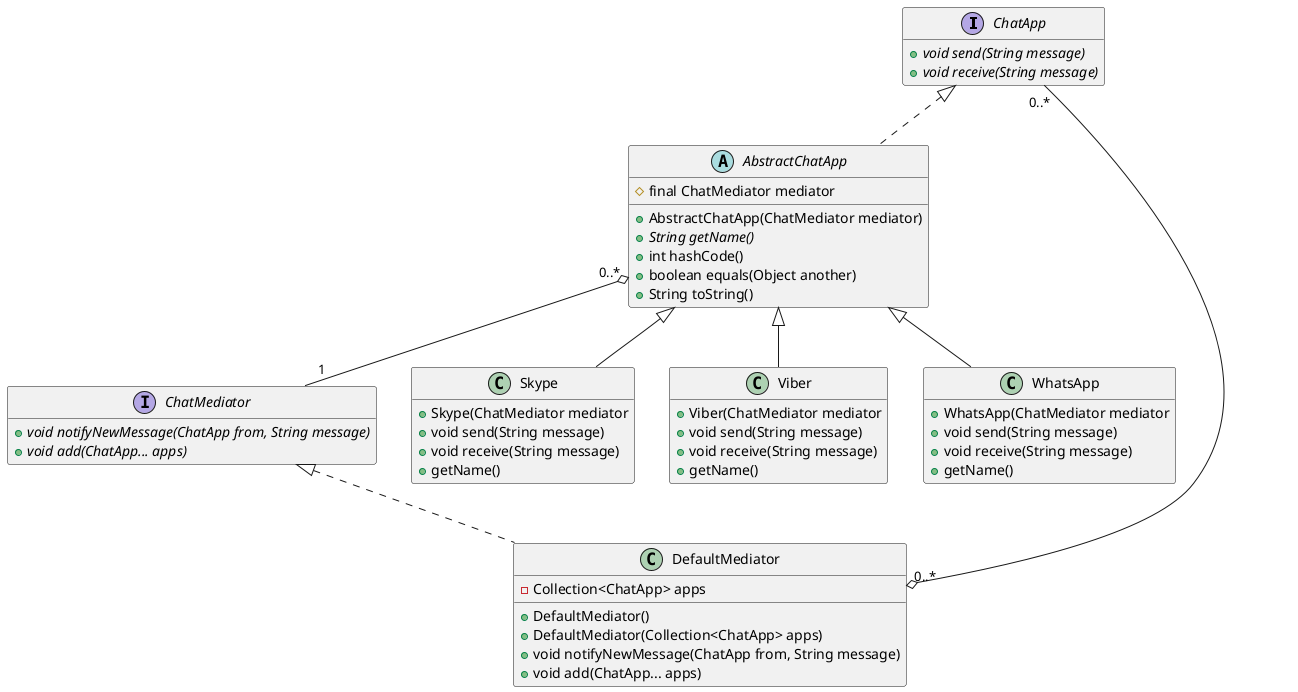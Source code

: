 @startuml
interface ChatApp {
    + {abstract} void send(String message)
    + {abstract} void receive(String message)
}

interface ChatMediator {
    + {abstract} void notifyNewMessage(ChatApp from, String message)
    + {abstract} void add(ChatApp... apps)
}

class DefaultMediator implements ChatMediator {
    - Collection<ChatApp> apps
    + DefaultMediator()
    + DefaultMediator(Collection<ChatApp> apps)
    + void notifyNewMessage(ChatApp from, String message)
    + void add(ChatApp... apps)
}
DefaultMediator "0..*" o-- "0..*" ChatApp

abstract class AbstractChatApp implements ChatApp {
    # final ChatMediator mediator
    + AbstractChatApp(ChatMediator mediator)
    + {abstract} String getName()
    + int hashCode()
    + boolean equals(Object another)
    + String toString()
}

AbstractChatApp "0..*" o-- "1" ChatMediator

class Skype extends AbstractChatApp {
    + Skype(ChatMediator mediator
    + void send(String message)
    + void receive(String message)
    + getName()
}

class Viber extends AbstractChatApp {
    + Viber(ChatMediator mediator
    + void send(String message)
    + void receive(String message)
    + getName()
}

class WhatsApp extends AbstractChatApp {
    + WhatsApp(ChatMediator mediator
    + void send(String message)
    + void receive(String message)
    + getName()
}

hide empty members
@enduml